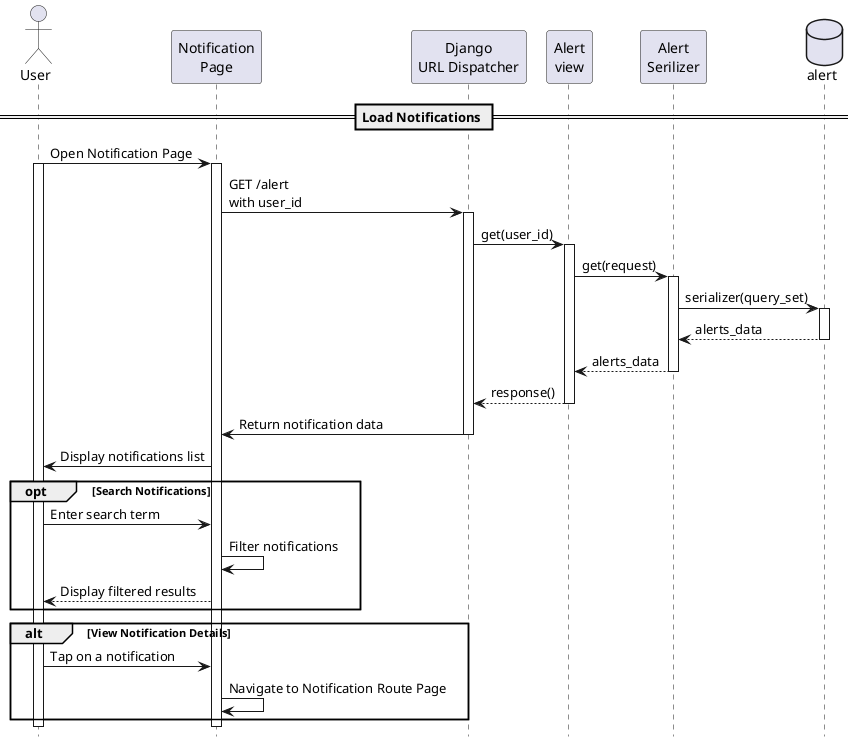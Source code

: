 @startuml notification_screen

hide footbox

actor User
participant "Notification\nPage" as UI
participant "Django\nURL Dispatcher" as API
participant "Alert\nview" as view
' participant "Alert\nService" as service
participant "Alert\nSerilizer" as serializer
database "alert" as table


== Load Notifications ==
User -> UI: Open Notification Page
activate User
activate UI
UI -> API: GET /alert \nwith user_id
activate API

' API Call
API -> view: get(user_id)
activate view
view -> serializer: get(request)
activate serializer
serializer -> table: serializer(query_set)
activate table
table --> serializer: alerts_data
deactivate table
serializer --> view: alerts_data
deactivate serializer
view --> API: response()
deactivate view

' Display Notifications
API -> UI: Return notification data
deactivate API
UI -> User: Display notifications list

opt Search Notifications
    User -> UI: Enter search term
    UI -> UI: Filter notifications
    UI --> User: Display filtered results
end

alt View Notification Details
    User -> UI: Tap on a notification
    UI -> UI: Navigate to Notification Route Page
end

deactivate UI
deactivate User

@enduml
